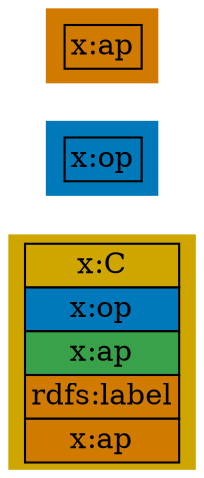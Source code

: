 digraph OWL {
 rankdir="LR";
 node[shape=plaintext];
n1[style=filled,fillcolor="#CFA500",label=<
<table border='0' cellborder='1' cellspacing='0'>
 <tr>
  <td>x:C</td>
 </tr>
 <tr>
  <td bgcolor="#0079BA">x:op</td>
 </tr>
 <tr>
  <td bgcolor="#38A14A">x:ap</td>
 </tr>
 <tr>
  <td bgcolor="#D17A00">rdfs:label</td>
 </tr>
 <tr>
  <td bgcolor="#D17A00">x:ap</td>
 </tr>
</table>
>
];n2[style=filled,fillcolor="#0079BA",label=<
<table border='0' cellborder='1' cellspacing='0'>
 <tr>
  <td>x:op</td>
 </tr>
</table>
>
];n3[style=filled,fillcolor="#38A14A",label=<
<table border='0' cellborder='1' cellspacing='0'>
 <tr>
  <td>x:ap</td>
 </tr>
</table>
>
];n3[style=filled,fillcolor="#D17A00",label=<
<table border='0' cellborder='1' cellspacing='0'>
 <tr>
  <td>x:ap</td>
 </tr>
</table>
>
];
}
